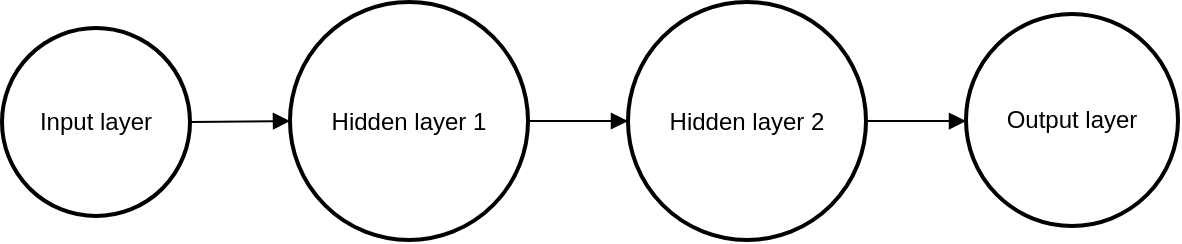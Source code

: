 <mxfile version="22.1.3" type="github">
  <diagram name="Page-1" id="M_9IpZ-tIkj7_0qx-xzP">
    <mxGraphModel>
      <root>
        <mxCell id="0" />
        <mxCell id="1" parent="0" />
        <mxCell id="2" value="Input layer" style="ellipse;aspect=fixed;strokeWidth=2;whiteSpace=wrap;" vertex="1" parent="1">
          <mxGeometry y="13" width="94" height="94" as="geometry" />
        </mxCell>
        <mxCell id="3" value="Hidden layer 1" style="ellipse;aspect=fixed;strokeWidth=2;whiteSpace=wrap;" vertex="1" parent="1">
          <mxGeometry x="144" width="119" height="119" as="geometry" />
        </mxCell>
        <mxCell id="4" value="Hidden layer 2" style="ellipse;aspect=fixed;strokeWidth=2;whiteSpace=wrap;" vertex="1" parent="1">
          <mxGeometry x="313" width="119" height="119" as="geometry" />
        </mxCell>
        <mxCell id="5" value="Output layer" style="ellipse;aspect=fixed;strokeWidth=2;whiteSpace=wrap;" vertex="1" parent="1">
          <mxGeometry x="482" y="6" width="106" height="106" as="geometry" />
        </mxCell>
        <mxCell id="6" value="" style="curved=1;startArrow=none;endArrow=block;exitX=0.997;exitY=0.496;entryX=-0.002;entryY=0.501;" edge="1" parent="1" source="2" target="3">
          <mxGeometry relative="1" as="geometry">
            <Array as="points" />
          </mxGeometry>
        </mxCell>
        <mxCell id="7" value="" style="curved=1;startArrow=none;endArrow=block;exitX=1.001;exitY=0.501;entryX=0.001;entryY=0.501;" edge="1" parent="1" source="3" target="4">
          <mxGeometry relative="1" as="geometry">
            <Array as="points" />
          </mxGeometry>
        </mxCell>
        <mxCell id="8" value="" style="curved=1;startArrow=none;endArrow=block;exitX=1.003;exitY=0.501;entryX=0.004;entryY=0.506;" edge="1" parent="1" source="4" target="5">
          <mxGeometry relative="1" as="geometry">
            <Array as="points" />
          </mxGeometry>
        </mxCell>
      </root>
    </mxGraphModel>
  </diagram>
</mxfile>
